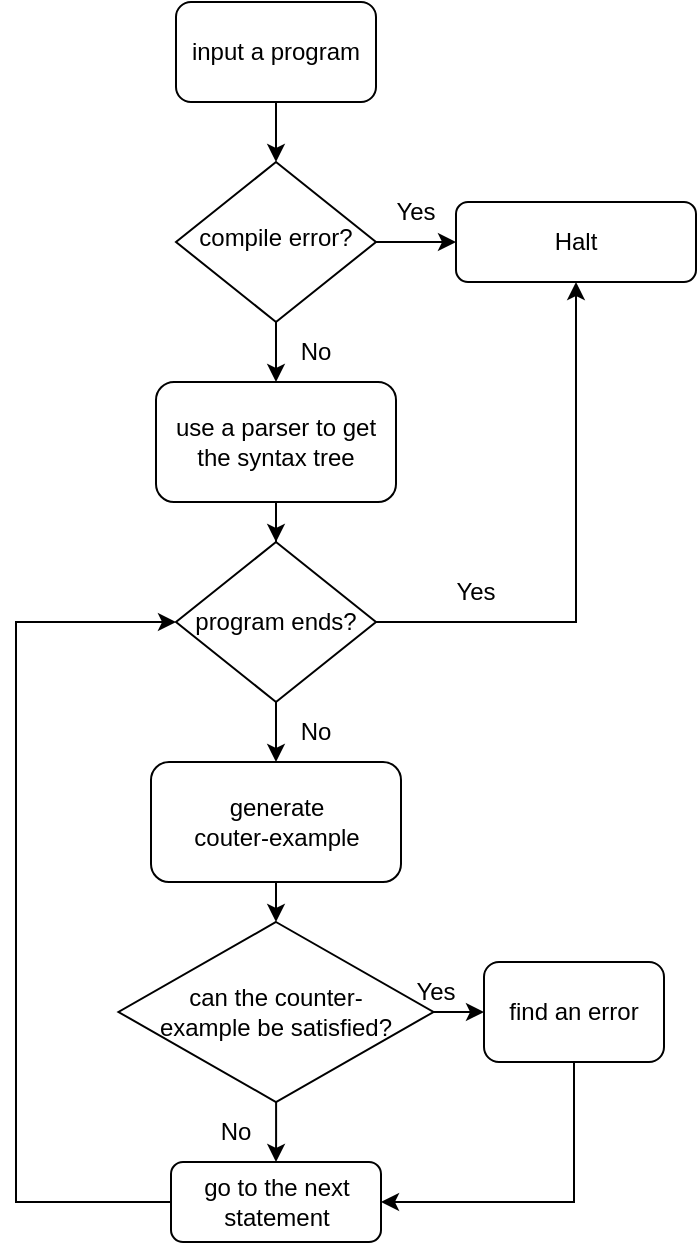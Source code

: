 <mxfile version="20.2.0" type="github">
  <diagram id="C5RBs43oDa-KdzZeNtuy" name="Page-1">
    <mxGraphModel dx="920" dy="585" grid="1" gridSize="10" guides="1" tooltips="1" connect="1" arrows="1" fold="1" page="1" pageScale="1" pageWidth="827" pageHeight="1169" math="0" shadow="0">
      <root>
        <mxCell id="WIyWlLk6GJQsqaUBKTNV-0" />
        <mxCell id="WIyWlLk6GJQsqaUBKTNV-1" parent="WIyWlLk6GJQsqaUBKTNV-0" />
        <mxCell id="v9IfcN2WuElAM6daRwOJ-13" style="edgeStyle=orthogonalEdgeStyle;rounded=0;orthogonalLoop=1;jettySize=auto;html=1;" edge="1" parent="WIyWlLk6GJQsqaUBKTNV-1" source="WIyWlLk6GJQsqaUBKTNV-6" target="v9IfcN2WuElAM6daRwOJ-0">
          <mxGeometry relative="1" as="geometry" />
        </mxCell>
        <mxCell id="v9IfcN2WuElAM6daRwOJ-14" style="edgeStyle=orthogonalEdgeStyle;rounded=0;orthogonalLoop=1;jettySize=auto;html=1;entryX=0;entryY=0.5;entryDx=0;entryDy=0;" edge="1" parent="WIyWlLk6GJQsqaUBKTNV-1" source="WIyWlLk6GJQsqaUBKTNV-6" target="WIyWlLk6GJQsqaUBKTNV-7">
          <mxGeometry relative="1" as="geometry" />
        </mxCell>
        <mxCell id="WIyWlLk6GJQsqaUBKTNV-6" value="compile error?" style="rhombus;whiteSpace=wrap;html=1;shadow=0;fontFamily=Helvetica;fontSize=12;align=center;strokeWidth=1;spacing=6;spacingTop=-4;" parent="WIyWlLk6GJQsqaUBKTNV-1" vertex="1">
          <mxGeometry x="170" y="150" width="100" height="80" as="geometry" />
        </mxCell>
        <mxCell id="WIyWlLk6GJQsqaUBKTNV-7" value="Halt" style="rounded=1;whiteSpace=wrap;html=1;fontSize=12;glass=0;strokeWidth=1;shadow=0;" parent="WIyWlLk6GJQsqaUBKTNV-1" vertex="1">
          <mxGeometry x="310" y="170" width="120" height="40" as="geometry" />
        </mxCell>
        <mxCell id="v9IfcN2WuElAM6daRwOJ-19" style="edgeStyle=orthogonalEdgeStyle;rounded=0;orthogonalLoop=1;jettySize=auto;html=1;" edge="1" parent="WIyWlLk6GJQsqaUBKTNV-1" source="v9IfcN2WuElAM6daRwOJ-0" target="v9IfcN2WuElAM6daRwOJ-18">
          <mxGeometry relative="1" as="geometry" />
        </mxCell>
        <mxCell id="v9IfcN2WuElAM6daRwOJ-0" value="use a parser to get the syntax tree" style="rounded=1;whiteSpace=wrap;html=1;" vertex="1" parent="WIyWlLk6GJQsqaUBKTNV-1">
          <mxGeometry x="160" y="260" width="120" height="60" as="geometry" />
        </mxCell>
        <mxCell id="v9IfcN2WuElAM6daRwOJ-25" value="" style="edgeStyle=orthogonalEdgeStyle;rounded=0;orthogonalLoop=1;jettySize=auto;html=1;" edge="1" parent="WIyWlLk6GJQsqaUBKTNV-1" source="v9IfcN2WuElAM6daRwOJ-6" target="v9IfcN2WuElAM6daRwOJ-24">
          <mxGeometry relative="1" as="geometry" />
        </mxCell>
        <mxCell id="v9IfcN2WuElAM6daRwOJ-6" value="generate &lt;br&gt;couter-example" style="rounded=1;whiteSpace=wrap;html=1;" vertex="1" parent="WIyWlLk6GJQsqaUBKTNV-1">
          <mxGeometry x="157.5" y="450" width="125" height="60" as="geometry" />
        </mxCell>
        <mxCell id="v9IfcN2WuElAM6daRwOJ-12" style="edgeStyle=orthogonalEdgeStyle;rounded=0;orthogonalLoop=1;jettySize=auto;html=1;" edge="1" parent="WIyWlLk6GJQsqaUBKTNV-1" source="v9IfcN2WuElAM6daRwOJ-11" target="WIyWlLk6GJQsqaUBKTNV-6">
          <mxGeometry relative="1" as="geometry" />
        </mxCell>
        <mxCell id="v9IfcN2WuElAM6daRwOJ-11" value="input a program" style="rounded=1;whiteSpace=wrap;html=1;" vertex="1" parent="WIyWlLk6GJQsqaUBKTNV-1">
          <mxGeometry x="170" y="70" width="100" height="50" as="geometry" />
        </mxCell>
        <mxCell id="v9IfcN2WuElAM6daRwOJ-16" value="No" style="text;html=1;strokeColor=none;fillColor=none;align=center;verticalAlign=middle;whiteSpace=wrap;rounded=0;" vertex="1" parent="WIyWlLk6GJQsqaUBKTNV-1">
          <mxGeometry x="210" y="230" width="60" height="30" as="geometry" />
        </mxCell>
        <mxCell id="v9IfcN2WuElAM6daRwOJ-17" value="Yes" style="text;html=1;strokeColor=none;fillColor=none;align=center;verticalAlign=middle;whiteSpace=wrap;rounded=0;" vertex="1" parent="WIyWlLk6GJQsqaUBKTNV-1">
          <mxGeometry x="260" y="160" width="60" height="30" as="geometry" />
        </mxCell>
        <mxCell id="v9IfcN2WuElAM6daRwOJ-20" style="edgeStyle=orthogonalEdgeStyle;rounded=0;orthogonalLoop=1;jettySize=auto;html=1;entryX=0.5;entryY=0;entryDx=0;entryDy=0;" edge="1" parent="WIyWlLk6GJQsqaUBKTNV-1" source="v9IfcN2WuElAM6daRwOJ-18" target="v9IfcN2WuElAM6daRwOJ-6">
          <mxGeometry relative="1" as="geometry" />
        </mxCell>
        <mxCell id="v9IfcN2WuElAM6daRwOJ-21" style="edgeStyle=orthogonalEdgeStyle;rounded=0;orthogonalLoop=1;jettySize=auto;html=1;entryX=0.5;entryY=1;entryDx=0;entryDy=0;" edge="1" parent="WIyWlLk6GJQsqaUBKTNV-1" source="v9IfcN2WuElAM6daRwOJ-18" target="WIyWlLk6GJQsqaUBKTNV-7">
          <mxGeometry relative="1" as="geometry">
            <mxPoint x="360" y="380" as="targetPoint" />
          </mxGeometry>
        </mxCell>
        <mxCell id="v9IfcN2WuElAM6daRwOJ-18" value="program ends?" style="rhombus;whiteSpace=wrap;html=1;" vertex="1" parent="WIyWlLk6GJQsqaUBKTNV-1">
          <mxGeometry x="170" y="340" width="100" height="80" as="geometry" />
        </mxCell>
        <mxCell id="v9IfcN2WuElAM6daRwOJ-22" value="Yes" style="text;html=1;strokeColor=none;fillColor=none;align=center;verticalAlign=middle;whiteSpace=wrap;rounded=0;" vertex="1" parent="WIyWlLk6GJQsqaUBKTNV-1">
          <mxGeometry x="290" y="350" width="60" height="30" as="geometry" />
        </mxCell>
        <mxCell id="v9IfcN2WuElAM6daRwOJ-23" value="No" style="text;html=1;strokeColor=none;fillColor=none;align=center;verticalAlign=middle;whiteSpace=wrap;rounded=0;" vertex="1" parent="WIyWlLk6GJQsqaUBKTNV-1">
          <mxGeometry x="210" y="420" width="60" height="30" as="geometry" />
        </mxCell>
        <mxCell id="v9IfcN2WuElAM6daRwOJ-29" value="" style="edgeStyle=orthogonalEdgeStyle;rounded=0;orthogonalLoop=1;jettySize=auto;html=1;" edge="1" parent="WIyWlLk6GJQsqaUBKTNV-1" source="v9IfcN2WuElAM6daRwOJ-24" target="v9IfcN2WuElAM6daRwOJ-28">
          <mxGeometry relative="1" as="geometry" />
        </mxCell>
        <mxCell id="v9IfcN2WuElAM6daRwOJ-33" style="edgeStyle=orthogonalEdgeStyle;rounded=0;orthogonalLoop=1;jettySize=auto;html=1;entryX=0.5;entryY=0;entryDx=0;entryDy=0;" edge="1" parent="WIyWlLk6GJQsqaUBKTNV-1" source="v9IfcN2WuElAM6daRwOJ-24" target="v9IfcN2WuElAM6daRwOJ-32">
          <mxGeometry relative="1" as="geometry" />
        </mxCell>
        <mxCell id="v9IfcN2WuElAM6daRwOJ-24" value="can the counter-&lt;br&gt;example be satisfied?" style="rhombus;whiteSpace=wrap;html=1;" vertex="1" parent="WIyWlLk6GJQsqaUBKTNV-1">
          <mxGeometry x="141.25" y="530" width="157.5" height="90" as="geometry" />
        </mxCell>
        <mxCell id="v9IfcN2WuElAM6daRwOJ-27" value="No" style="text;html=1;strokeColor=none;fillColor=none;align=center;verticalAlign=middle;whiteSpace=wrap;rounded=0;" vertex="1" parent="WIyWlLk6GJQsqaUBKTNV-1">
          <mxGeometry x="170" y="620" width="60" height="30" as="geometry" />
        </mxCell>
        <mxCell id="v9IfcN2WuElAM6daRwOJ-34" style="edgeStyle=orthogonalEdgeStyle;rounded=0;orthogonalLoop=1;jettySize=auto;html=1;entryX=1;entryY=0.5;entryDx=0;entryDy=0;" edge="1" parent="WIyWlLk6GJQsqaUBKTNV-1" source="v9IfcN2WuElAM6daRwOJ-28" target="v9IfcN2WuElAM6daRwOJ-32">
          <mxGeometry relative="1" as="geometry">
            <Array as="points">
              <mxPoint x="369" y="670" />
            </Array>
          </mxGeometry>
        </mxCell>
        <mxCell id="v9IfcN2WuElAM6daRwOJ-28" value="find an error" style="rounded=1;whiteSpace=wrap;html=1;" vertex="1" parent="WIyWlLk6GJQsqaUBKTNV-1">
          <mxGeometry x="324" y="550" width="90" height="50" as="geometry" />
        </mxCell>
        <mxCell id="v9IfcN2WuElAM6daRwOJ-30" value="Yes" style="text;html=1;strokeColor=none;fillColor=none;align=center;verticalAlign=middle;whiteSpace=wrap;rounded=0;" vertex="1" parent="WIyWlLk6GJQsqaUBKTNV-1">
          <mxGeometry x="270" y="550" width="60" height="30" as="geometry" />
        </mxCell>
        <mxCell id="v9IfcN2WuElAM6daRwOJ-35" style="edgeStyle=orthogonalEdgeStyle;rounded=0;orthogonalLoop=1;jettySize=auto;html=1;entryX=0;entryY=0.5;entryDx=0;entryDy=0;" edge="1" parent="WIyWlLk6GJQsqaUBKTNV-1" source="v9IfcN2WuElAM6daRwOJ-32" target="v9IfcN2WuElAM6daRwOJ-18">
          <mxGeometry relative="1" as="geometry">
            <Array as="points">
              <mxPoint x="90" y="670" />
              <mxPoint x="90" y="380" />
            </Array>
          </mxGeometry>
        </mxCell>
        <mxCell id="v9IfcN2WuElAM6daRwOJ-32" value="go to the next statement" style="rounded=1;whiteSpace=wrap;html=1;" vertex="1" parent="WIyWlLk6GJQsqaUBKTNV-1">
          <mxGeometry x="167.5" y="650" width="105" height="40" as="geometry" />
        </mxCell>
      </root>
    </mxGraphModel>
  </diagram>
</mxfile>
